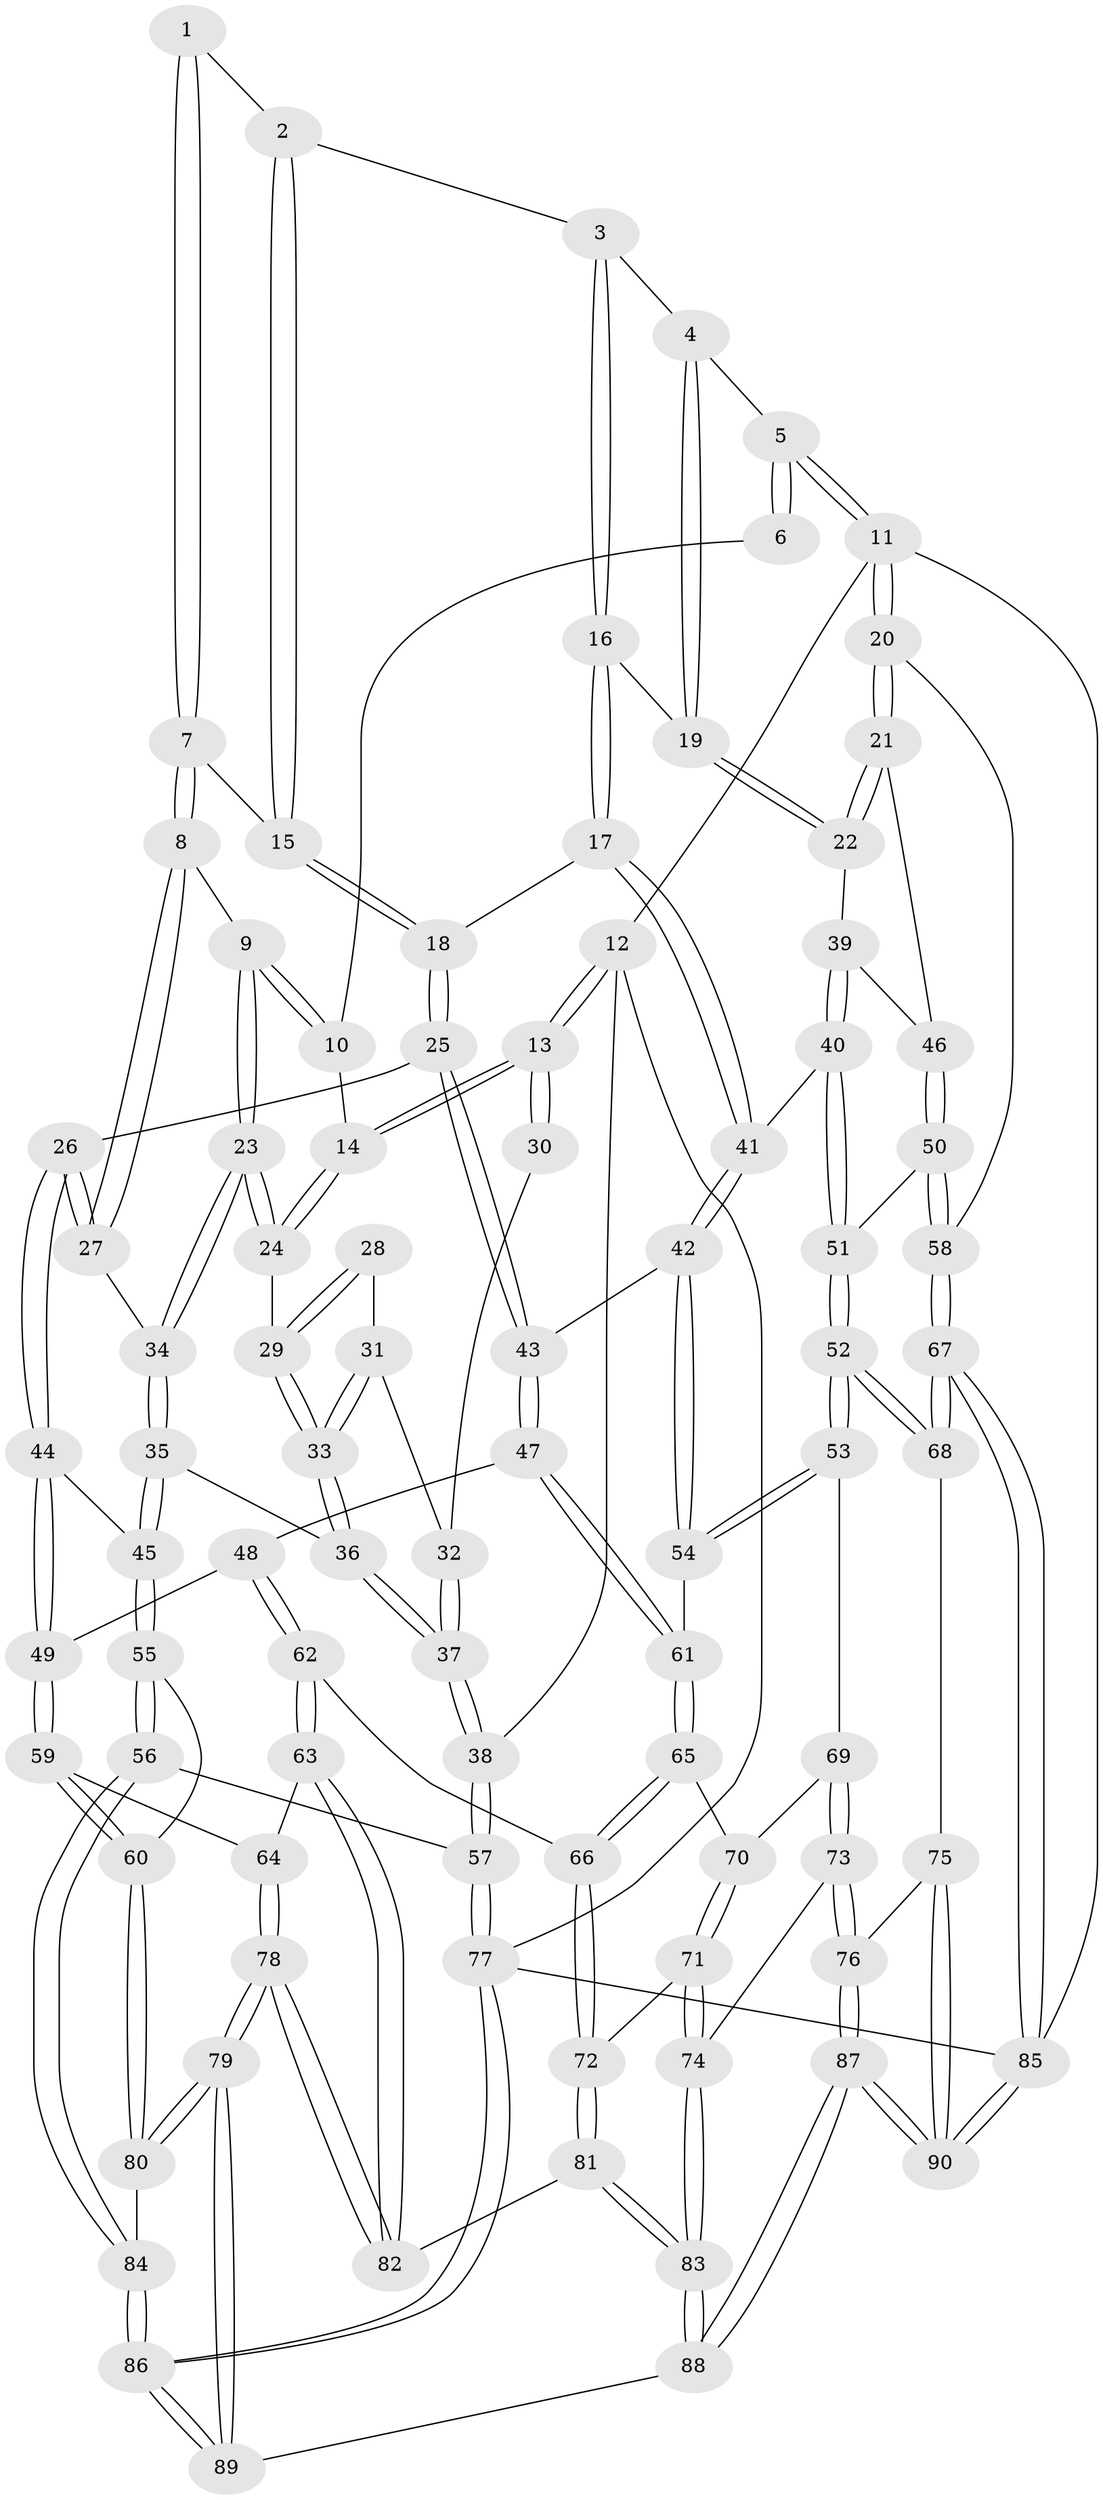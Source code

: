 // coarse degree distribution, {2: 0.037037037037037035, 3: 0.12962962962962962, 6: 0.07407407407407407, 4: 0.4444444444444444, 5: 0.3148148148148148}
// Generated by graph-tools (version 1.1) at 2025/52/02/27/25 19:52:43]
// undirected, 90 vertices, 222 edges
graph export_dot {
graph [start="1"]
  node [color=gray90,style=filled];
  1 [pos="+0.5235148974834584+0"];
  2 [pos="+0.6188195983354123+0.0587336552830956"];
  3 [pos="+0.6298412418967377+0.06364797025302346"];
  4 [pos="+0.8508425847760648+0.023881039409000465"];
  5 [pos="+1+0"];
  6 [pos="+0.505463471224111+0"];
  7 [pos="+0.486143604725418+0.18336919855284958"];
  8 [pos="+0.4180597094899715+0.20255231800737922"];
  9 [pos="+0.38697136380062025+0.1855838068542037"];
  10 [pos="+0.296185146612933+0"];
  11 [pos="+1+0"];
  12 [pos="+0+0"];
  13 [pos="+0+0"];
  14 [pos="+0+0"];
  15 [pos="+0.543339866117118+0.18357894299741886"];
  16 [pos="+0.7602184575192682+0.24041773685697665"];
  17 [pos="+0.6762506405895241+0.2955618500607988"];
  18 [pos="+0.6627073322233294+0.29493968842975854"];
  19 [pos="+0.8250386273237797+0.2256553964835242"];
  20 [pos="+1+0.3094176819467937"];
  21 [pos="+1+0.30932500774791316"];
  22 [pos="+0.8584266212295116+0.24782626092209714"];
  23 [pos="+0.24075959234206823+0.2525036966959224"];
  24 [pos="+0.20617998010465305+0.2334878438918679"];
  25 [pos="+0.4944775995394913+0.40134058945263246"];
  26 [pos="+0.4680477265725145+0.38533502088280147"];
  27 [pos="+0.4487509730647378+0.35869229718132595"];
  28 [pos="+0.09380723394458919+0.27472272500950523"];
  29 [pos="+0.1553527586972735+0.26315664416400414"];
  30 [pos="+0+0.18359324899939605"];
  31 [pos="+0.08665664352437116+0.2852938048868789"];
  32 [pos="+0.04297807135291586+0.3350604932059084"];
  33 [pos="+0.11932676283844491+0.36249932869854606"];
  34 [pos="+0.25596136572347844+0.3552578401893042"];
  35 [pos="+0.2271374718847328+0.4392705037724578"];
  36 [pos="+0.10537818137579602+0.4228903958185671"];
  37 [pos="+0.010309970486511734+0.4391785277304392"];
  38 [pos="+0+0.5405590028464909"];
  39 [pos="+0.8438569868039228+0.4165664134345277"];
  40 [pos="+0.7557676356238396+0.4617286720354178"];
  41 [pos="+0.7098384678589312+0.43647157078919996"];
  42 [pos="+0.5937668189751167+0.5444838936781063"];
  43 [pos="+0.5281483672403349+0.5345917753948954"];
  44 [pos="+0.27287364574375134+0.5051795625687922"];
  45 [pos="+0.2590009895107949+0.4996376497174138"];
  46 [pos="+0.8979630753885468+0.46690516457042847"];
  47 [pos="+0.5152416905942812+0.5483864897312734"];
  48 [pos="+0.44918897798521884+0.5964641950227252"];
  49 [pos="+0.3699551805613916+0.6001210496798833"];
  50 [pos="+0.890426287750463+0.5429658082525098"];
  51 [pos="+0.8082789247524214+0.5990118517563986"];
  52 [pos="+0.780129372287312+0.6633359096773594"];
  53 [pos="+0.7440491346995735+0.6657759401817992"];
  54 [pos="+0.6905527196592027+0.6328321494381014"];
  55 [pos="+0.11014231517870472+0.6669648806689411"];
  56 [pos="+0+0.6739453146117631"];
  57 [pos="+0+0.6284250007598632"];
  58 [pos="+1+0.6195301872607056"];
  59 [pos="+0.2915409196115715+0.7430073614996479"];
  60 [pos="+0.2620389901217583+0.756861800408084"];
  61 [pos="+0.5702086616477503+0.6935434912924098"];
  62 [pos="+0.4890145045513403+0.766771122384732"];
  63 [pos="+0.456216725425817+0.7958356760145169"];
  64 [pos="+0.3804797342673385+0.7768709668857406"];
  65 [pos="+0.5609301527510676+0.7265888792515651"];
  66 [pos="+0.5186325297787355+0.767528920302318"];
  67 [pos="+1+0.7956638409787803"];
  68 [pos="+0.9107607706578711+0.8007007040917986"];
  69 [pos="+0.7129848036666442+0.7014602896809922"];
  70 [pos="+0.6868857992568494+0.7220069350481914"];
  71 [pos="+0.6269841766128647+0.8095696857886638"];
  72 [pos="+0.5809438652095046+0.8105167026474048"];
  73 [pos="+0.7070699891098409+0.9016873752373057"];
  74 [pos="+0.6962268167639536+0.9010756629964327"];
  75 [pos="+0.828147427521147+0.8991858683611295"];
  76 [pos="+0.7082086893253257+0.9020036011786579"];
  77 [pos="+0+1"];
  78 [pos="+0.3287316539342267+1"];
  79 [pos="+0.3082065463746018+1"];
  80 [pos="+0.2445457114414358+0.8798238099056931"];
  81 [pos="+0.5578878827899247+0.93165355303556"];
  82 [pos="+0.4525985007810865+0.8658370761695714"];
  83 [pos="+0.5788230152450927+0.9682207969672599"];
  84 [pos="+0.09482333880692229+0.8727281188143947"];
  85 [pos="+1+1"];
  86 [pos="+0+1"];
  87 [pos="+0.7019644505068531+1"];
  88 [pos="+0.5135260471207246+1"];
  89 [pos="+0.3039862095693729+1"];
  90 [pos="+0.8607992944055369+1"];
  1 -- 2;
  1 -- 7;
  1 -- 7;
  2 -- 3;
  2 -- 15;
  2 -- 15;
  3 -- 4;
  3 -- 16;
  3 -- 16;
  4 -- 5;
  4 -- 19;
  4 -- 19;
  5 -- 6;
  5 -- 6;
  5 -- 11;
  5 -- 11;
  6 -- 10;
  7 -- 8;
  7 -- 8;
  7 -- 15;
  8 -- 9;
  8 -- 27;
  8 -- 27;
  9 -- 10;
  9 -- 10;
  9 -- 23;
  9 -- 23;
  10 -- 14;
  11 -- 12;
  11 -- 20;
  11 -- 20;
  11 -- 85;
  12 -- 13;
  12 -- 13;
  12 -- 38;
  12 -- 77;
  13 -- 14;
  13 -- 14;
  13 -- 30;
  13 -- 30;
  14 -- 24;
  14 -- 24;
  15 -- 18;
  15 -- 18;
  16 -- 17;
  16 -- 17;
  16 -- 19;
  17 -- 18;
  17 -- 41;
  17 -- 41;
  18 -- 25;
  18 -- 25;
  19 -- 22;
  19 -- 22;
  20 -- 21;
  20 -- 21;
  20 -- 58;
  21 -- 22;
  21 -- 22;
  21 -- 46;
  22 -- 39;
  23 -- 24;
  23 -- 24;
  23 -- 34;
  23 -- 34;
  24 -- 29;
  25 -- 26;
  25 -- 43;
  25 -- 43;
  26 -- 27;
  26 -- 27;
  26 -- 44;
  26 -- 44;
  27 -- 34;
  28 -- 29;
  28 -- 29;
  28 -- 31;
  29 -- 33;
  29 -- 33;
  30 -- 32;
  31 -- 32;
  31 -- 33;
  31 -- 33;
  32 -- 37;
  32 -- 37;
  33 -- 36;
  33 -- 36;
  34 -- 35;
  34 -- 35;
  35 -- 36;
  35 -- 45;
  35 -- 45;
  36 -- 37;
  36 -- 37;
  37 -- 38;
  37 -- 38;
  38 -- 57;
  38 -- 57;
  39 -- 40;
  39 -- 40;
  39 -- 46;
  40 -- 41;
  40 -- 51;
  40 -- 51;
  41 -- 42;
  41 -- 42;
  42 -- 43;
  42 -- 54;
  42 -- 54;
  43 -- 47;
  43 -- 47;
  44 -- 45;
  44 -- 49;
  44 -- 49;
  45 -- 55;
  45 -- 55;
  46 -- 50;
  46 -- 50;
  47 -- 48;
  47 -- 61;
  47 -- 61;
  48 -- 49;
  48 -- 62;
  48 -- 62;
  49 -- 59;
  49 -- 59;
  50 -- 51;
  50 -- 58;
  50 -- 58;
  51 -- 52;
  51 -- 52;
  52 -- 53;
  52 -- 53;
  52 -- 68;
  52 -- 68;
  53 -- 54;
  53 -- 54;
  53 -- 69;
  54 -- 61;
  55 -- 56;
  55 -- 56;
  55 -- 60;
  56 -- 57;
  56 -- 84;
  56 -- 84;
  57 -- 77;
  57 -- 77;
  58 -- 67;
  58 -- 67;
  59 -- 60;
  59 -- 60;
  59 -- 64;
  60 -- 80;
  60 -- 80;
  61 -- 65;
  61 -- 65;
  62 -- 63;
  62 -- 63;
  62 -- 66;
  63 -- 64;
  63 -- 82;
  63 -- 82;
  64 -- 78;
  64 -- 78;
  65 -- 66;
  65 -- 66;
  65 -- 70;
  66 -- 72;
  66 -- 72;
  67 -- 68;
  67 -- 68;
  67 -- 85;
  67 -- 85;
  68 -- 75;
  69 -- 70;
  69 -- 73;
  69 -- 73;
  70 -- 71;
  70 -- 71;
  71 -- 72;
  71 -- 74;
  71 -- 74;
  72 -- 81;
  72 -- 81;
  73 -- 74;
  73 -- 76;
  73 -- 76;
  74 -- 83;
  74 -- 83;
  75 -- 76;
  75 -- 90;
  75 -- 90;
  76 -- 87;
  76 -- 87;
  77 -- 86;
  77 -- 86;
  77 -- 85;
  78 -- 79;
  78 -- 79;
  78 -- 82;
  78 -- 82;
  79 -- 80;
  79 -- 80;
  79 -- 89;
  79 -- 89;
  80 -- 84;
  81 -- 82;
  81 -- 83;
  81 -- 83;
  83 -- 88;
  83 -- 88;
  84 -- 86;
  84 -- 86;
  85 -- 90;
  85 -- 90;
  86 -- 89;
  86 -- 89;
  87 -- 88;
  87 -- 88;
  87 -- 90;
  87 -- 90;
  88 -- 89;
}

